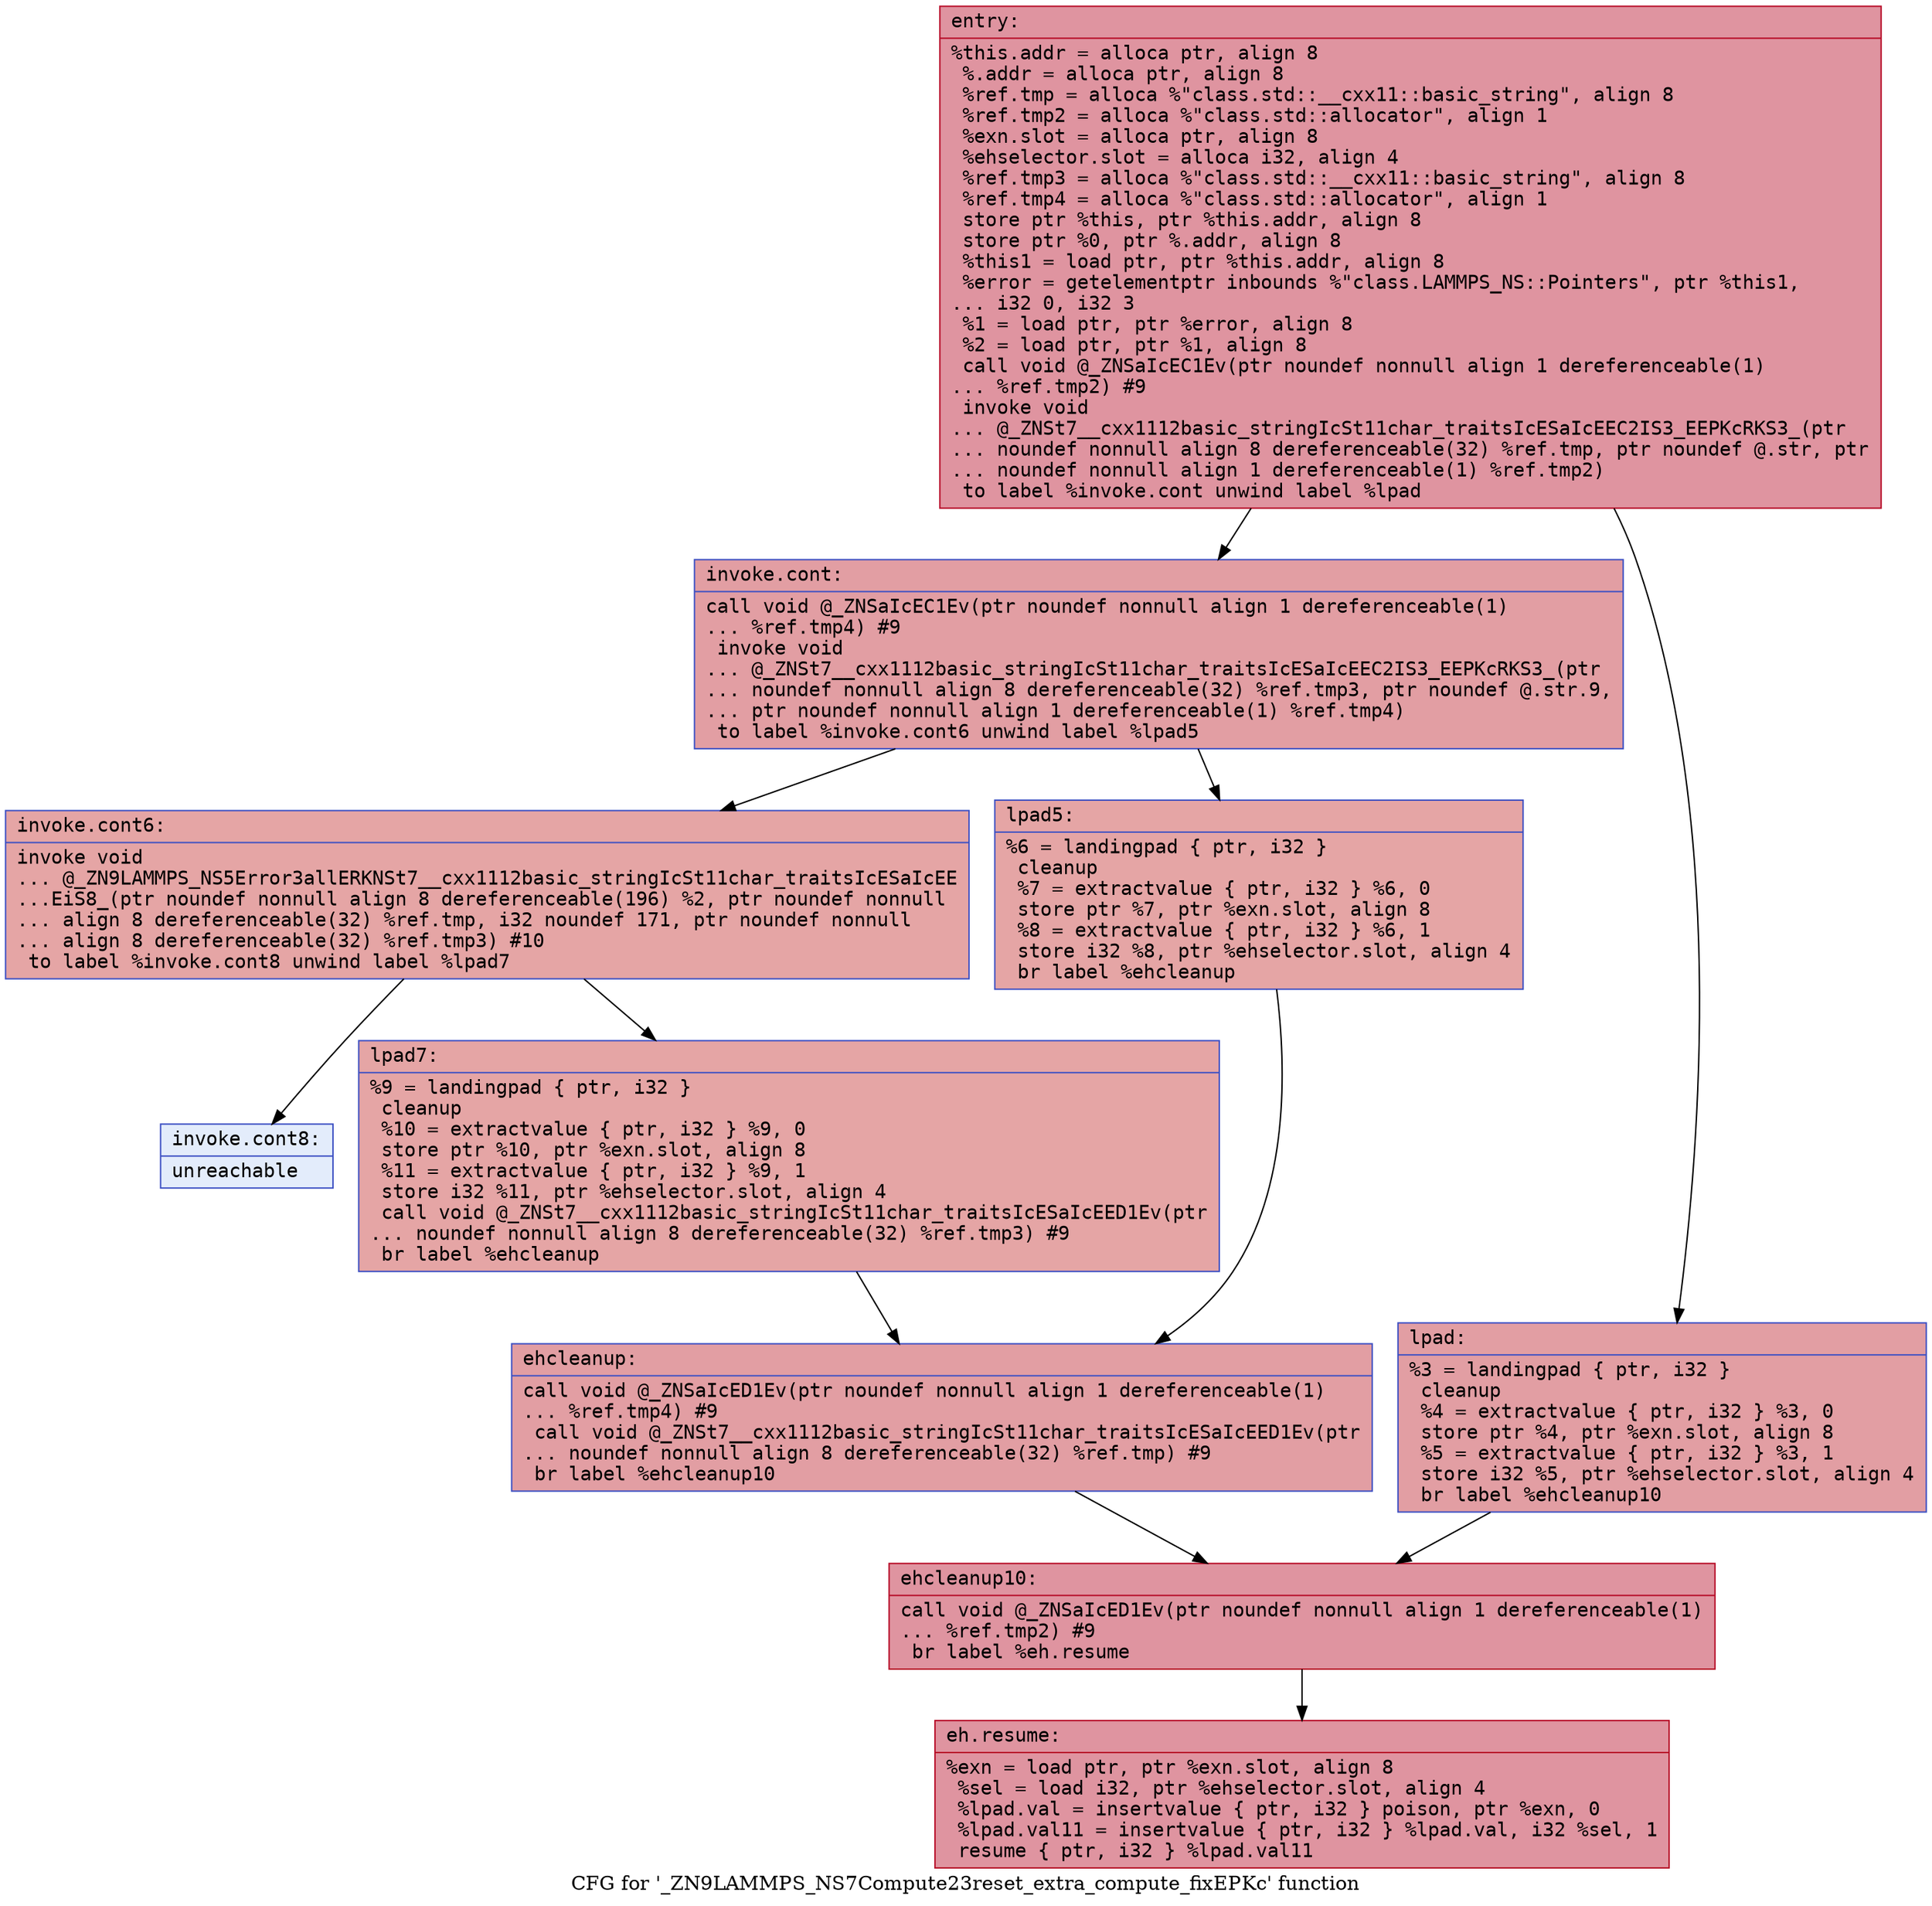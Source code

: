 digraph "CFG for '_ZN9LAMMPS_NS7Compute23reset_extra_compute_fixEPKc' function" {
	label="CFG for '_ZN9LAMMPS_NS7Compute23reset_extra_compute_fixEPKc' function";

	Node0x5633babc7b80 [shape=record,color="#b70d28ff", style=filled, fillcolor="#b70d2870" fontname="Courier",label="{entry:\l|  %this.addr = alloca ptr, align 8\l  %.addr = alloca ptr, align 8\l  %ref.tmp = alloca %\"class.std::__cxx11::basic_string\", align 8\l  %ref.tmp2 = alloca %\"class.std::allocator\", align 1\l  %exn.slot = alloca ptr, align 8\l  %ehselector.slot = alloca i32, align 4\l  %ref.tmp3 = alloca %\"class.std::__cxx11::basic_string\", align 8\l  %ref.tmp4 = alloca %\"class.std::allocator\", align 1\l  store ptr %this, ptr %this.addr, align 8\l  store ptr %0, ptr %.addr, align 8\l  %this1 = load ptr, ptr %this.addr, align 8\l  %error = getelementptr inbounds %\"class.LAMMPS_NS::Pointers\", ptr %this1,\l... i32 0, i32 3\l  %1 = load ptr, ptr %error, align 8\l  %2 = load ptr, ptr %1, align 8\l  call void @_ZNSaIcEC1Ev(ptr noundef nonnull align 1 dereferenceable(1)\l... %ref.tmp2) #9\l  invoke void\l... @_ZNSt7__cxx1112basic_stringIcSt11char_traitsIcESaIcEEC2IS3_EEPKcRKS3_(ptr\l... noundef nonnull align 8 dereferenceable(32) %ref.tmp, ptr noundef @.str, ptr\l... noundef nonnull align 1 dereferenceable(1) %ref.tmp2)\l          to label %invoke.cont unwind label %lpad\l}"];
	Node0x5633babc7b80 -> Node0x5633babc85a0[tooltip="entry -> invoke.cont\nProbability 50.00%" ];
	Node0x5633babc7b80 -> Node0x5633babc7a80[tooltip="entry -> lpad\nProbability 50.00%" ];
	Node0x5633babc85a0 [shape=record,color="#3d50c3ff", style=filled, fillcolor="#be242e70" fontname="Courier",label="{invoke.cont:\l|  call void @_ZNSaIcEC1Ev(ptr noundef nonnull align 1 dereferenceable(1)\l... %ref.tmp4) #9\l  invoke void\l... @_ZNSt7__cxx1112basic_stringIcSt11char_traitsIcESaIcEEC2IS3_EEPKcRKS3_(ptr\l... noundef nonnull align 8 dereferenceable(32) %ref.tmp3, ptr noundef @.str.9,\l... ptr noundef nonnull align 1 dereferenceable(1) %ref.tmp4)\l          to label %invoke.cont6 unwind label %lpad5\l}"];
	Node0x5633babc85a0 -> Node0x5633babc8a20[tooltip="invoke.cont -> invoke.cont6\nProbability 50.00%" ];
	Node0x5633babc85a0 -> Node0x5633babc8a70[tooltip="invoke.cont -> lpad5\nProbability 50.00%" ];
	Node0x5633babc8a20 [shape=record,color="#3d50c3ff", style=filled, fillcolor="#c5333470" fontname="Courier",label="{invoke.cont6:\l|  invoke void\l... @_ZN9LAMMPS_NS5Error3allERKNSt7__cxx1112basic_stringIcSt11char_traitsIcESaIcEE\l...EiS8_(ptr noundef nonnull align 8 dereferenceable(196) %2, ptr noundef nonnull\l... align 8 dereferenceable(32) %ref.tmp, i32 noundef 171, ptr noundef nonnull\l... align 8 dereferenceable(32) %ref.tmp3) #10\l          to label %invoke.cont8 unwind label %lpad7\l}"];
	Node0x5633babc8a20 -> Node0x5633babc89d0[tooltip="invoke.cont6 -> invoke.cont8\nProbability 0.00%" ];
	Node0x5633babc8a20 -> Node0x5633babc8cb0[tooltip="invoke.cont6 -> lpad7\nProbability 100.00%" ];
	Node0x5633babc89d0 [shape=record,color="#3d50c3ff", style=filled, fillcolor="#bfd3f670" fontname="Courier",label="{invoke.cont8:\l|  unreachable\l}"];
	Node0x5633babc7a80 [shape=record,color="#3d50c3ff", style=filled, fillcolor="#be242e70" fontname="Courier",label="{lpad:\l|  %3 = landingpad \{ ptr, i32 \}\l          cleanup\l  %4 = extractvalue \{ ptr, i32 \} %3, 0\l  store ptr %4, ptr %exn.slot, align 8\l  %5 = extractvalue \{ ptr, i32 \} %3, 1\l  store i32 %5, ptr %ehselector.slot, align 4\l  br label %ehcleanup10\l}"];
	Node0x5633babc7a80 -> Node0x5633babc91b0[tooltip="lpad -> ehcleanup10\nProbability 100.00%" ];
	Node0x5633babc8a70 [shape=record,color="#3d50c3ff", style=filled, fillcolor="#c5333470" fontname="Courier",label="{lpad5:\l|  %6 = landingpad \{ ptr, i32 \}\l          cleanup\l  %7 = extractvalue \{ ptr, i32 \} %6, 0\l  store ptr %7, ptr %exn.slot, align 8\l  %8 = extractvalue \{ ptr, i32 \} %6, 1\l  store i32 %8, ptr %ehselector.slot, align 4\l  br label %ehcleanup\l}"];
	Node0x5633babc8a70 -> Node0x5633babc9500[tooltip="lpad5 -> ehcleanup\nProbability 100.00%" ];
	Node0x5633babc8cb0 [shape=record,color="#3d50c3ff", style=filled, fillcolor="#c5333470" fontname="Courier",label="{lpad7:\l|  %9 = landingpad \{ ptr, i32 \}\l          cleanup\l  %10 = extractvalue \{ ptr, i32 \} %9, 0\l  store ptr %10, ptr %exn.slot, align 8\l  %11 = extractvalue \{ ptr, i32 \} %9, 1\l  store i32 %11, ptr %ehselector.slot, align 4\l  call void @_ZNSt7__cxx1112basic_stringIcSt11char_traitsIcESaIcEED1Ev(ptr\l... noundef nonnull align 8 dereferenceable(32) %ref.tmp3) #9\l  br label %ehcleanup\l}"];
	Node0x5633babc8cb0 -> Node0x5633babc9500[tooltip="lpad7 -> ehcleanup\nProbability 100.00%" ];
	Node0x5633babc9500 [shape=record,color="#3d50c3ff", style=filled, fillcolor="#be242e70" fontname="Courier",label="{ehcleanup:\l|  call void @_ZNSaIcED1Ev(ptr noundef nonnull align 1 dereferenceable(1)\l... %ref.tmp4) #9\l  call void @_ZNSt7__cxx1112basic_stringIcSt11char_traitsIcESaIcEED1Ev(ptr\l... noundef nonnull align 8 dereferenceable(32) %ref.tmp) #9\l  br label %ehcleanup10\l}"];
	Node0x5633babc9500 -> Node0x5633babc91b0[tooltip="ehcleanup -> ehcleanup10\nProbability 100.00%" ];
	Node0x5633babc91b0 [shape=record,color="#b70d28ff", style=filled, fillcolor="#b70d2870" fontname="Courier",label="{ehcleanup10:\l|  call void @_ZNSaIcED1Ev(ptr noundef nonnull align 1 dereferenceable(1)\l... %ref.tmp2) #9\l  br label %eh.resume\l}"];
	Node0x5633babc91b0 -> Node0x5633babc9db0[tooltip="ehcleanup10 -> eh.resume\nProbability 100.00%" ];
	Node0x5633babc9db0 [shape=record,color="#b70d28ff", style=filled, fillcolor="#b70d2870" fontname="Courier",label="{eh.resume:\l|  %exn = load ptr, ptr %exn.slot, align 8\l  %sel = load i32, ptr %ehselector.slot, align 4\l  %lpad.val = insertvalue \{ ptr, i32 \} poison, ptr %exn, 0\l  %lpad.val11 = insertvalue \{ ptr, i32 \} %lpad.val, i32 %sel, 1\l  resume \{ ptr, i32 \} %lpad.val11\l}"];
}
